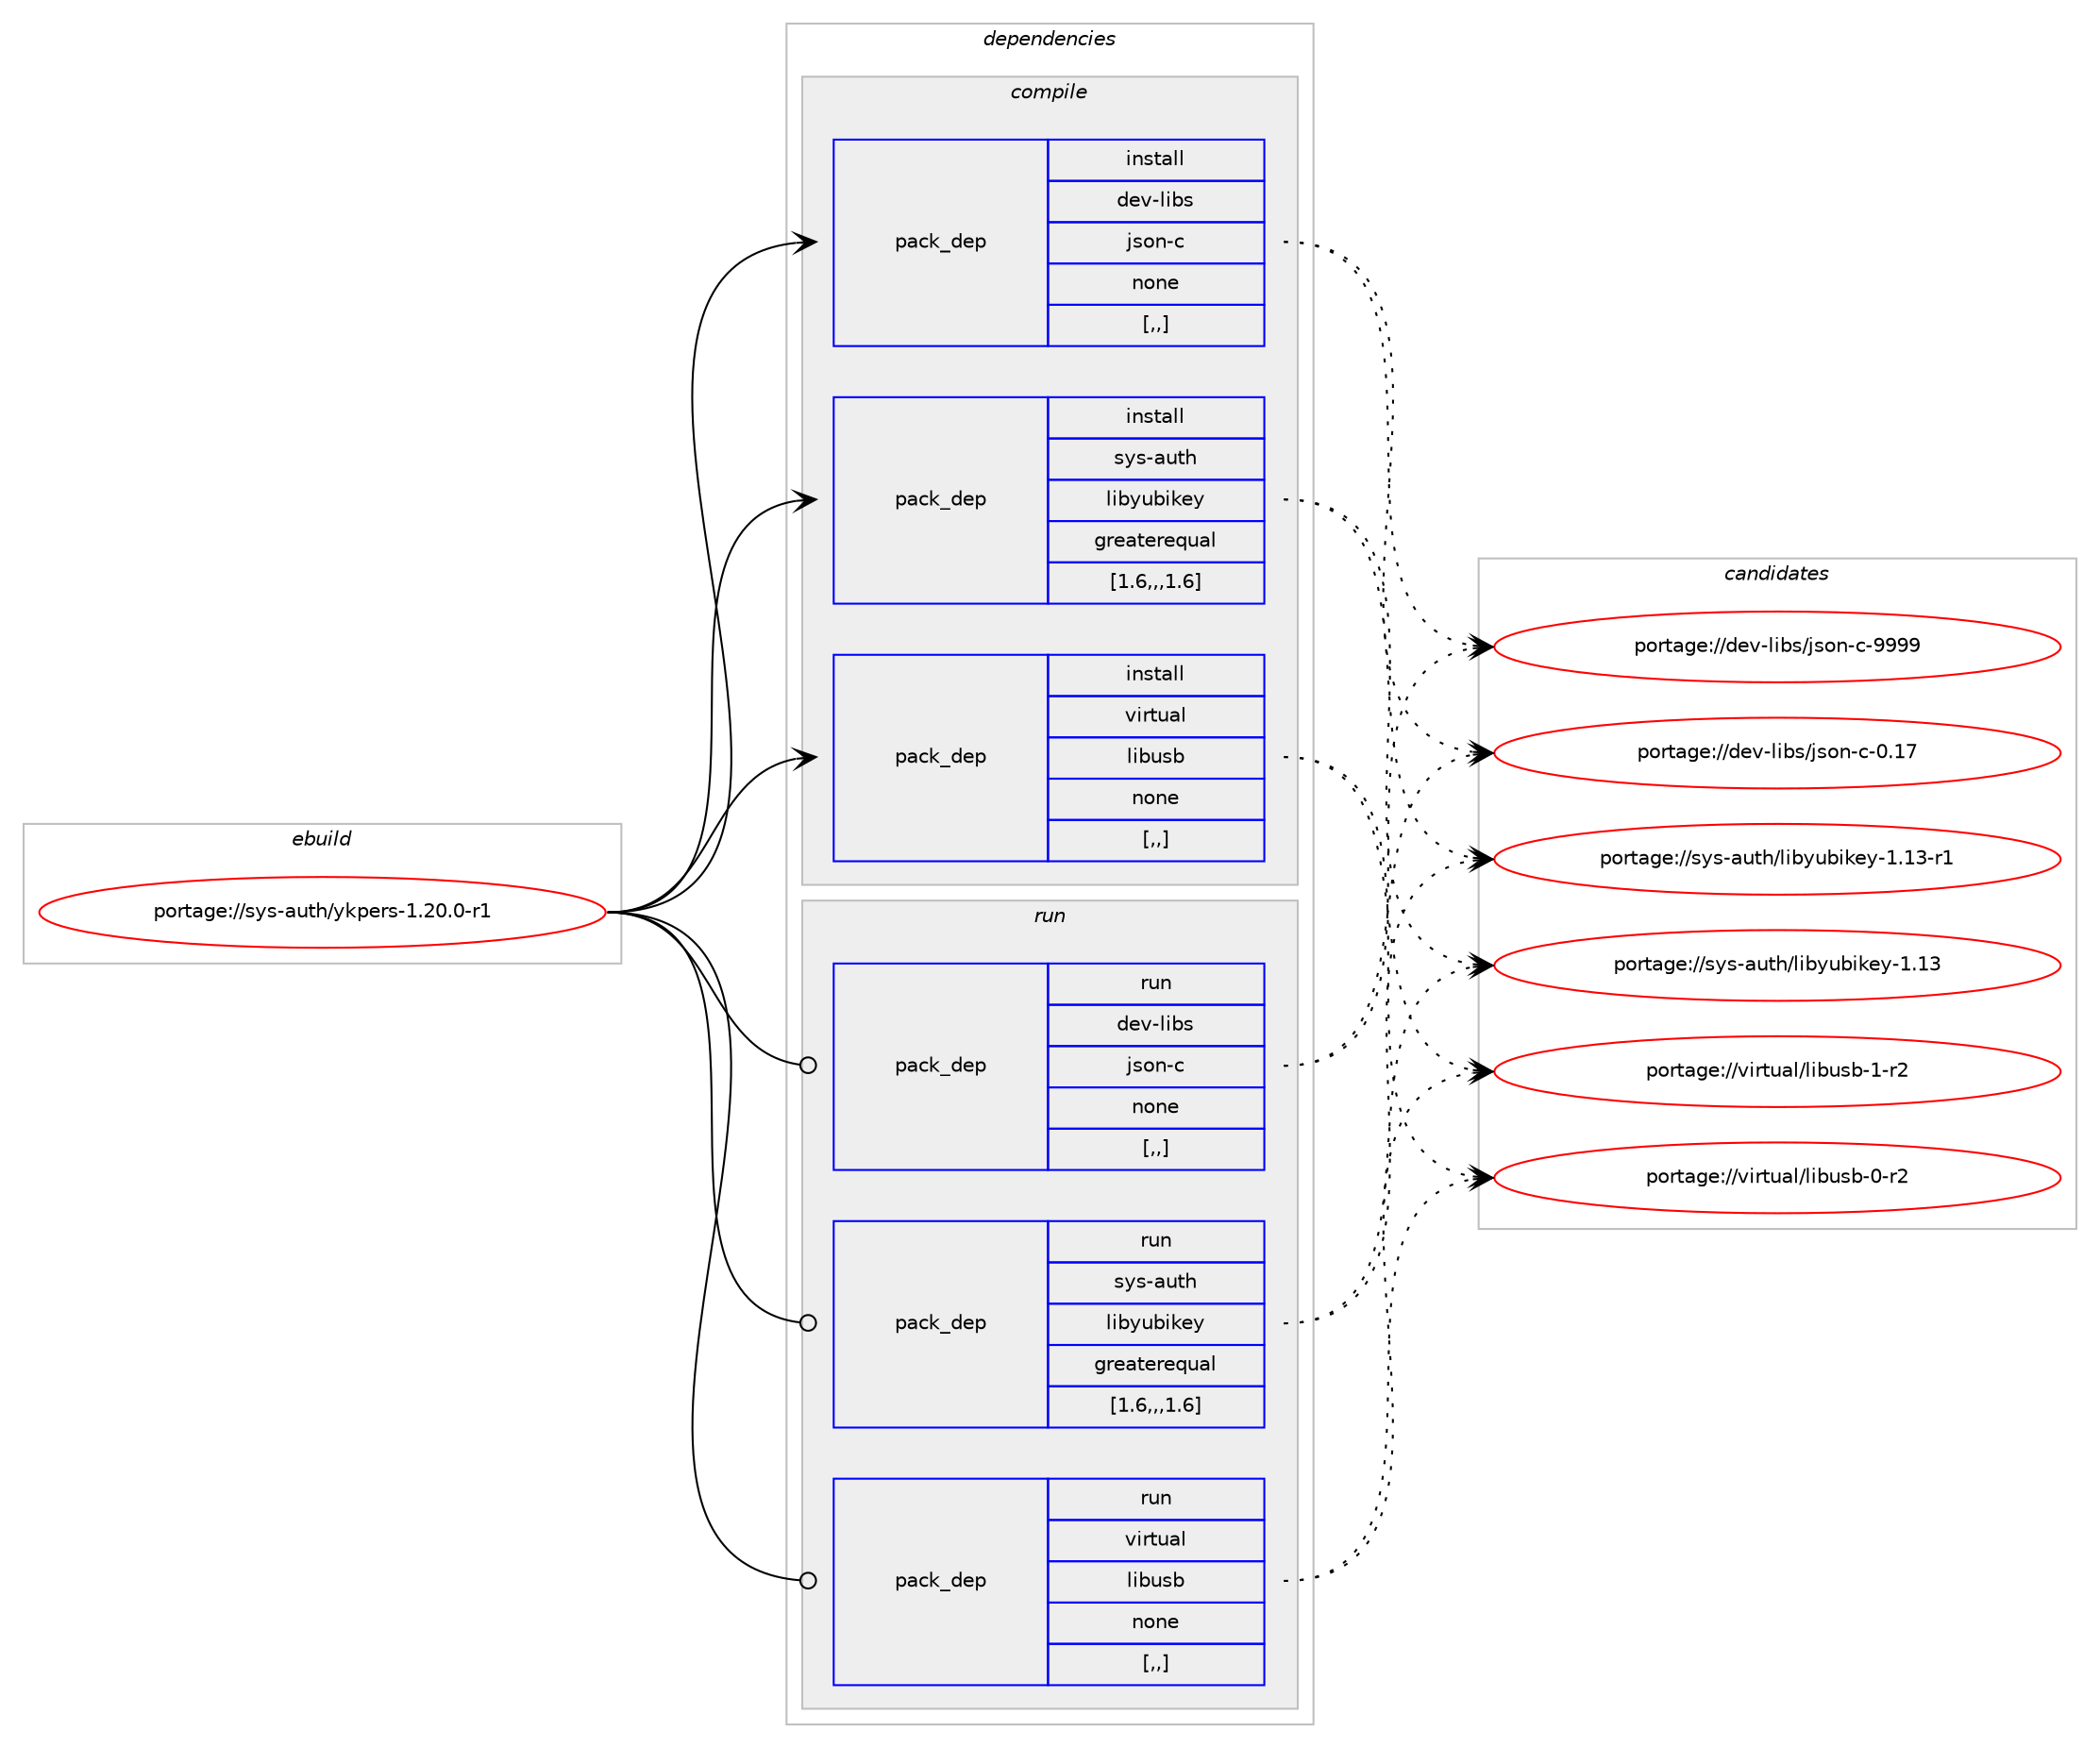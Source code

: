 digraph prolog {

# *************
# Graph options
# *************

newrank=true;
concentrate=true;
compound=true;
graph [rankdir=LR,fontname=Helvetica,fontsize=10,ranksep=1.5];#, ranksep=2.5, nodesep=0.2];
edge  [arrowhead=vee];
node  [fontname=Helvetica,fontsize=10];

# **********
# The ebuild
# **********

subgraph cluster_leftcol {
color=gray;
label=<<i>ebuild</i>>;
id [label="portage://sys-auth/ykpers-1.20.0-r1", color=red, width=4, href="../sys-auth/ykpers-1.20.0-r1.svg"];
}

# ****************
# The dependencies
# ****************

subgraph cluster_midcol {
color=gray;
label=<<i>dependencies</i>>;
subgraph cluster_compile {
fillcolor="#eeeeee";
style=filled;
label=<<i>compile</i>>;
subgraph pack311253 {
dependency427604 [label=<<TABLE BORDER="0" CELLBORDER="1" CELLSPACING="0" CELLPADDING="4" WIDTH="220"><TR><TD ROWSPAN="6" CELLPADDING="30">pack_dep</TD></TR><TR><TD WIDTH="110">install</TD></TR><TR><TD>dev-libs</TD></TR><TR><TD>json-c</TD></TR><TR><TD>none</TD></TR><TR><TD>[,,]</TD></TR></TABLE>>, shape=none, color=blue];
}
id:e -> dependency427604:w [weight=20,style="solid",arrowhead="vee"];
subgraph pack311254 {
dependency427605 [label=<<TABLE BORDER="0" CELLBORDER="1" CELLSPACING="0" CELLPADDING="4" WIDTH="220"><TR><TD ROWSPAN="6" CELLPADDING="30">pack_dep</TD></TR><TR><TD WIDTH="110">install</TD></TR><TR><TD>sys-auth</TD></TR><TR><TD>libyubikey</TD></TR><TR><TD>greaterequal</TD></TR><TR><TD>[1.6,,,1.6]</TD></TR></TABLE>>, shape=none, color=blue];
}
id:e -> dependency427605:w [weight=20,style="solid",arrowhead="vee"];
subgraph pack311255 {
dependency427606 [label=<<TABLE BORDER="0" CELLBORDER="1" CELLSPACING="0" CELLPADDING="4" WIDTH="220"><TR><TD ROWSPAN="6" CELLPADDING="30">pack_dep</TD></TR><TR><TD WIDTH="110">install</TD></TR><TR><TD>virtual</TD></TR><TR><TD>libusb</TD></TR><TR><TD>none</TD></TR><TR><TD>[,,]</TD></TR></TABLE>>, shape=none, color=blue];
}
id:e -> dependency427606:w [weight=20,style="solid",arrowhead="vee"];
}
subgraph cluster_compileandrun {
fillcolor="#eeeeee";
style=filled;
label=<<i>compile and run</i>>;
}
subgraph cluster_run {
fillcolor="#eeeeee";
style=filled;
label=<<i>run</i>>;
subgraph pack311256 {
dependency427607 [label=<<TABLE BORDER="0" CELLBORDER="1" CELLSPACING="0" CELLPADDING="4" WIDTH="220"><TR><TD ROWSPAN="6" CELLPADDING="30">pack_dep</TD></TR><TR><TD WIDTH="110">run</TD></TR><TR><TD>dev-libs</TD></TR><TR><TD>json-c</TD></TR><TR><TD>none</TD></TR><TR><TD>[,,]</TD></TR></TABLE>>, shape=none, color=blue];
}
id:e -> dependency427607:w [weight=20,style="solid",arrowhead="odot"];
subgraph pack311257 {
dependency427608 [label=<<TABLE BORDER="0" CELLBORDER="1" CELLSPACING="0" CELLPADDING="4" WIDTH="220"><TR><TD ROWSPAN="6" CELLPADDING="30">pack_dep</TD></TR><TR><TD WIDTH="110">run</TD></TR><TR><TD>sys-auth</TD></TR><TR><TD>libyubikey</TD></TR><TR><TD>greaterequal</TD></TR><TR><TD>[1.6,,,1.6]</TD></TR></TABLE>>, shape=none, color=blue];
}
id:e -> dependency427608:w [weight=20,style="solid",arrowhead="odot"];
subgraph pack311258 {
dependency427609 [label=<<TABLE BORDER="0" CELLBORDER="1" CELLSPACING="0" CELLPADDING="4" WIDTH="220"><TR><TD ROWSPAN="6" CELLPADDING="30">pack_dep</TD></TR><TR><TD WIDTH="110">run</TD></TR><TR><TD>virtual</TD></TR><TR><TD>libusb</TD></TR><TR><TD>none</TD></TR><TR><TD>[,,]</TD></TR></TABLE>>, shape=none, color=blue];
}
id:e -> dependency427609:w [weight=20,style="solid",arrowhead="odot"];
}
}

# **************
# The candidates
# **************

subgraph cluster_choices {
rank=same;
color=gray;
label=<<i>candidates</i>>;

subgraph choice311253 {
color=black;
nodesep=1;
choice10010111845108105981154710611511111045994557575757 [label="portage://dev-libs/json-c-9999", color=red, width=4,href="../dev-libs/json-c-9999.svg"];
choice10010111845108105981154710611511111045994548464955 [label="portage://dev-libs/json-c-0.17", color=red, width=4,href="../dev-libs/json-c-0.17.svg"];
dependency427604:e -> choice10010111845108105981154710611511111045994557575757:w [style=dotted,weight="100"];
dependency427604:e -> choice10010111845108105981154710611511111045994548464955:w [style=dotted,weight="100"];
}
subgraph choice311254 {
color=black;
nodesep=1;
choice115121115459711711610447108105981211179810510710112145494649514511449 [label="portage://sys-auth/libyubikey-1.13-r1", color=red, width=4,href="../sys-auth/libyubikey-1.13-r1.svg"];
choice11512111545971171161044710810598121117981051071011214549464951 [label="portage://sys-auth/libyubikey-1.13", color=red, width=4,href="../sys-auth/libyubikey-1.13.svg"];
dependency427605:e -> choice115121115459711711610447108105981211179810510710112145494649514511449:w [style=dotted,weight="100"];
dependency427605:e -> choice11512111545971171161044710810598121117981051071011214549464951:w [style=dotted,weight="100"];
}
subgraph choice311255 {
color=black;
nodesep=1;
choice1181051141161179710847108105981171159845494511450 [label="portage://virtual/libusb-1-r2", color=red, width=4,href="../virtual/libusb-1-r2.svg"];
choice1181051141161179710847108105981171159845484511450 [label="portage://virtual/libusb-0-r2", color=red, width=4,href="../virtual/libusb-0-r2.svg"];
dependency427606:e -> choice1181051141161179710847108105981171159845494511450:w [style=dotted,weight="100"];
dependency427606:e -> choice1181051141161179710847108105981171159845484511450:w [style=dotted,weight="100"];
}
subgraph choice311256 {
color=black;
nodesep=1;
choice10010111845108105981154710611511111045994557575757 [label="portage://dev-libs/json-c-9999", color=red, width=4,href="../dev-libs/json-c-9999.svg"];
choice10010111845108105981154710611511111045994548464955 [label="portage://dev-libs/json-c-0.17", color=red, width=4,href="../dev-libs/json-c-0.17.svg"];
dependency427607:e -> choice10010111845108105981154710611511111045994557575757:w [style=dotted,weight="100"];
dependency427607:e -> choice10010111845108105981154710611511111045994548464955:w [style=dotted,weight="100"];
}
subgraph choice311257 {
color=black;
nodesep=1;
choice115121115459711711610447108105981211179810510710112145494649514511449 [label="portage://sys-auth/libyubikey-1.13-r1", color=red, width=4,href="../sys-auth/libyubikey-1.13-r1.svg"];
choice11512111545971171161044710810598121117981051071011214549464951 [label="portage://sys-auth/libyubikey-1.13", color=red, width=4,href="../sys-auth/libyubikey-1.13.svg"];
dependency427608:e -> choice115121115459711711610447108105981211179810510710112145494649514511449:w [style=dotted,weight="100"];
dependency427608:e -> choice11512111545971171161044710810598121117981051071011214549464951:w [style=dotted,weight="100"];
}
subgraph choice311258 {
color=black;
nodesep=1;
choice1181051141161179710847108105981171159845494511450 [label="portage://virtual/libusb-1-r2", color=red, width=4,href="../virtual/libusb-1-r2.svg"];
choice1181051141161179710847108105981171159845484511450 [label="portage://virtual/libusb-0-r2", color=red, width=4,href="../virtual/libusb-0-r2.svg"];
dependency427609:e -> choice1181051141161179710847108105981171159845494511450:w [style=dotted,weight="100"];
dependency427609:e -> choice1181051141161179710847108105981171159845484511450:w [style=dotted,weight="100"];
}
}

}
